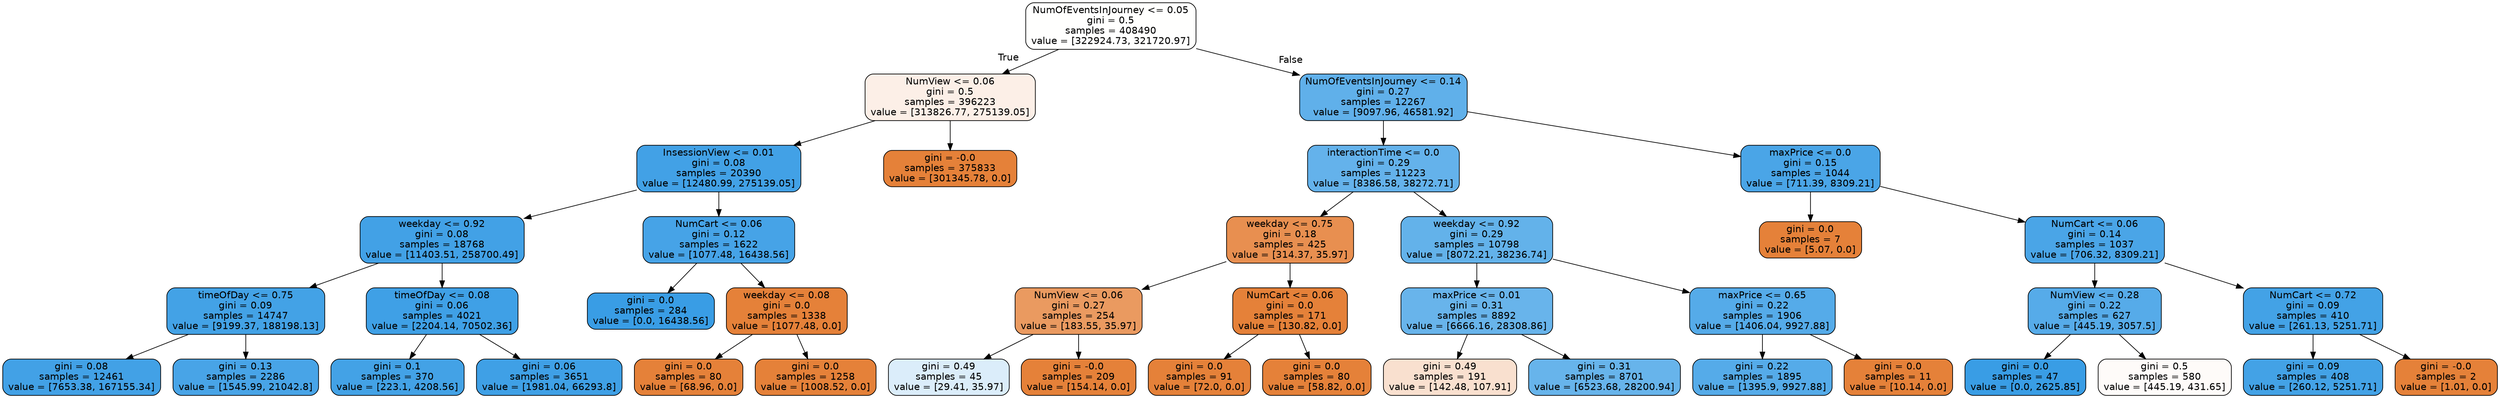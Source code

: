 digraph Tree {
node [shape=box, style="filled, rounded", color="black", fontname="helvetica"] ;
edge [fontname="helvetica"] ;
0 [label="NumOfEventsInJourney <= 0.05\ngini = 0.5\nsamples = 408490\nvalue = [322924.73, 321720.97]", fillcolor="#fffffe"] ;
1 [label="NumView <= 0.06\ngini = 0.5\nsamples = 396223\nvalue = [313826.77, 275139.05]", fillcolor="#fcefe7"] ;
0 -> 1 [labeldistance=2.5, labelangle=45, headlabel="True"] ;
2 [label="InsessionView <= 0.01\ngini = 0.08\nsamples = 20390\nvalue = [12480.99, 275139.05]", fillcolor="#42a1e6"] ;
1 -> 2 ;
3 [label="weekday <= 0.92\ngini = 0.08\nsamples = 18768\nvalue = [11403.51, 258700.49]", fillcolor="#42a1e6"] ;
2 -> 3 ;
4 [label="timeOfDay <= 0.75\ngini = 0.09\nsamples = 14747\nvalue = [9199.37, 188198.13]", fillcolor="#43a2e6"] ;
3 -> 4 ;
5 [label="gini = 0.08\nsamples = 12461\nvalue = [7653.38, 167155.34]", fillcolor="#42a1e6"] ;
4 -> 5 ;
6 [label="gini = 0.13\nsamples = 2286\nvalue = [1545.99, 21042.8]", fillcolor="#48a4e7"] ;
4 -> 6 ;
7 [label="timeOfDay <= 0.08\ngini = 0.06\nsamples = 4021\nvalue = [2204.14, 70502.36]", fillcolor="#3fa0e6"] ;
3 -> 7 ;
8 [label="gini = 0.1\nsamples = 370\nvalue = [223.1, 4208.56]", fillcolor="#43a2e6"] ;
7 -> 8 ;
9 [label="gini = 0.06\nsamples = 3651\nvalue = [1981.04, 66293.8]", fillcolor="#3fa0e6"] ;
7 -> 9 ;
10 [label="NumCart <= 0.06\ngini = 0.12\nsamples = 1622\nvalue = [1077.48, 16438.56]", fillcolor="#46a3e7"] ;
2 -> 10 ;
11 [label="gini = 0.0\nsamples = 284\nvalue = [0.0, 16438.56]", fillcolor="#399de5"] ;
10 -> 11 ;
12 [label="weekday <= 0.08\ngini = 0.0\nsamples = 1338\nvalue = [1077.48, 0.0]", fillcolor="#e58139"] ;
10 -> 12 ;
13 [label="gini = 0.0\nsamples = 80\nvalue = [68.96, 0.0]", fillcolor="#e58139"] ;
12 -> 13 ;
14 [label="gini = 0.0\nsamples = 1258\nvalue = [1008.52, 0.0]", fillcolor="#e58139"] ;
12 -> 14 ;
15 [label="gini = -0.0\nsamples = 375833\nvalue = [301345.78, 0.0]", fillcolor="#e58139"] ;
1 -> 15 ;
16 [label="NumOfEventsInJourney <= 0.14\ngini = 0.27\nsamples = 12267\nvalue = [9097.96, 46581.92]", fillcolor="#60b0ea"] ;
0 -> 16 [labeldistance=2.5, labelangle=-45, headlabel="False"] ;
17 [label="interactionTime <= 0.0\ngini = 0.29\nsamples = 11223\nvalue = [8386.58, 38272.71]", fillcolor="#64b2eb"] ;
16 -> 17 ;
18 [label="weekday <= 0.75\ngini = 0.18\nsamples = 425\nvalue = [314.37, 35.97]", fillcolor="#e88f50"] ;
17 -> 18 ;
19 [label="NumView <= 0.06\ngini = 0.27\nsamples = 254\nvalue = [183.55, 35.97]", fillcolor="#ea9a60"] ;
18 -> 19 ;
20 [label="gini = 0.49\nsamples = 45\nvalue = [29.41, 35.97]", fillcolor="#dbedfa"] ;
19 -> 20 ;
21 [label="gini = -0.0\nsamples = 209\nvalue = [154.14, 0.0]", fillcolor="#e58139"] ;
19 -> 21 ;
22 [label="NumCart <= 0.06\ngini = 0.0\nsamples = 171\nvalue = [130.82, 0.0]", fillcolor="#e58139"] ;
18 -> 22 ;
23 [label="gini = 0.0\nsamples = 91\nvalue = [72.0, 0.0]", fillcolor="#e58139"] ;
22 -> 23 ;
24 [label="gini = 0.0\nsamples = 80\nvalue = [58.82, 0.0]", fillcolor="#e58139"] ;
22 -> 24 ;
25 [label="weekday <= 0.92\ngini = 0.29\nsamples = 10798\nvalue = [8072.21, 38236.74]", fillcolor="#63b2ea"] ;
17 -> 25 ;
26 [label="maxPrice <= 0.01\ngini = 0.31\nsamples = 8892\nvalue = [6666.16, 28308.86]", fillcolor="#68b4eb"] ;
25 -> 26 ;
27 [label="gini = 0.49\nsamples = 191\nvalue = [142.48, 107.91]", fillcolor="#f9e0cf"] ;
26 -> 27 ;
28 [label="gini = 0.31\nsamples = 8701\nvalue = [6523.68, 28200.94]", fillcolor="#67b4eb"] ;
26 -> 28 ;
29 [label="maxPrice <= 0.65\ngini = 0.22\nsamples = 1906\nvalue = [1406.04, 9927.88]", fillcolor="#55abe9"] ;
25 -> 29 ;
30 [label="gini = 0.22\nsamples = 1895\nvalue = [1395.9, 9927.88]", fillcolor="#55abe9"] ;
29 -> 30 ;
31 [label="gini = 0.0\nsamples = 11\nvalue = [10.14, 0.0]", fillcolor="#e58139"] ;
29 -> 31 ;
32 [label="maxPrice <= 0.0\ngini = 0.15\nsamples = 1044\nvalue = [711.39, 8309.21]", fillcolor="#4aa5e7"] ;
16 -> 32 ;
33 [label="gini = 0.0\nsamples = 7\nvalue = [5.07, 0.0]", fillcolor="#e58139"] ;
32 -> 33 ;
34 [label="NumCart <= 0.06\ngini = 0.14\nsamples = 1037\nvalue = [706.32, 8309.21]", fillcolor="#4aa5e7"] ;
32 -> 34 ;
35 [label="NumView <= 0.28\ngini = 0.22\nsamples = 627\nvalue = [445.19, 3057.5]", fillcolor="#56abe9"] ;
34 -> 35 ;
36 [label="gini = 0.0\nsamples = 47\nvalue = [0.0, 2625.85]", fillcolor="#399de5"] ;
35 -> 36 ;
37 [label="gini = 0.5\nsamples = 580\nvalue = [445.19, 431.65]", fillcolor="#fefbf9"] ;
35 -> 37 ;
38 [label="NumCart <= 0.72\ngini = 0.09\nsamples = 410\nvalue = [261.13, 5251.71]", fillcolor="#43a2e6"] ;
34 -> 38 ;
39 [label="gini = 0.09\nsamples = 408\nvalue = [260.12, 5251.71]", fillcolor="#43a2e6"] ;
38 -> 39 ;
40 [label="gini = -0.0\nsamples = 2\nvalue = [1.01, 0.0]", fillcolor="#e58139"] ;
38 -> 40 ;
}